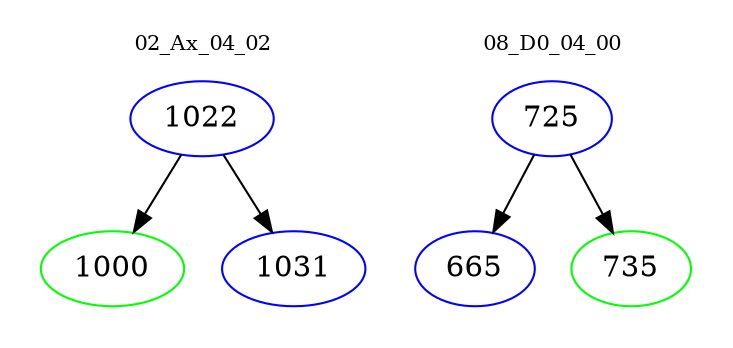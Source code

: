 digraph{
subgraph cluster_0 {
color = white
label = "02_Ax_04_02";
fontsize=10;
T0_1022 [label="1022", color="blue"]
T0_1022 -> T0_1000 [color="black"]
T0_1000 [label="1000", color="green"]
T0_1022 -> T0_1031 [color="black"]
T0_1031 [label="1031", color="blue"]
}
subgraph cluster_1 {
color = white
label = "08_D0_04_00";
fontsize=10;
T1_725 [label="725", color="blue"]
T1_725 -> T1_665 [color="black"]
T1_665 [label="665", color="blue"]
T1_725 -> T1_735 [color="black"]
T1_735 [label="735", color="green"]
}
}

